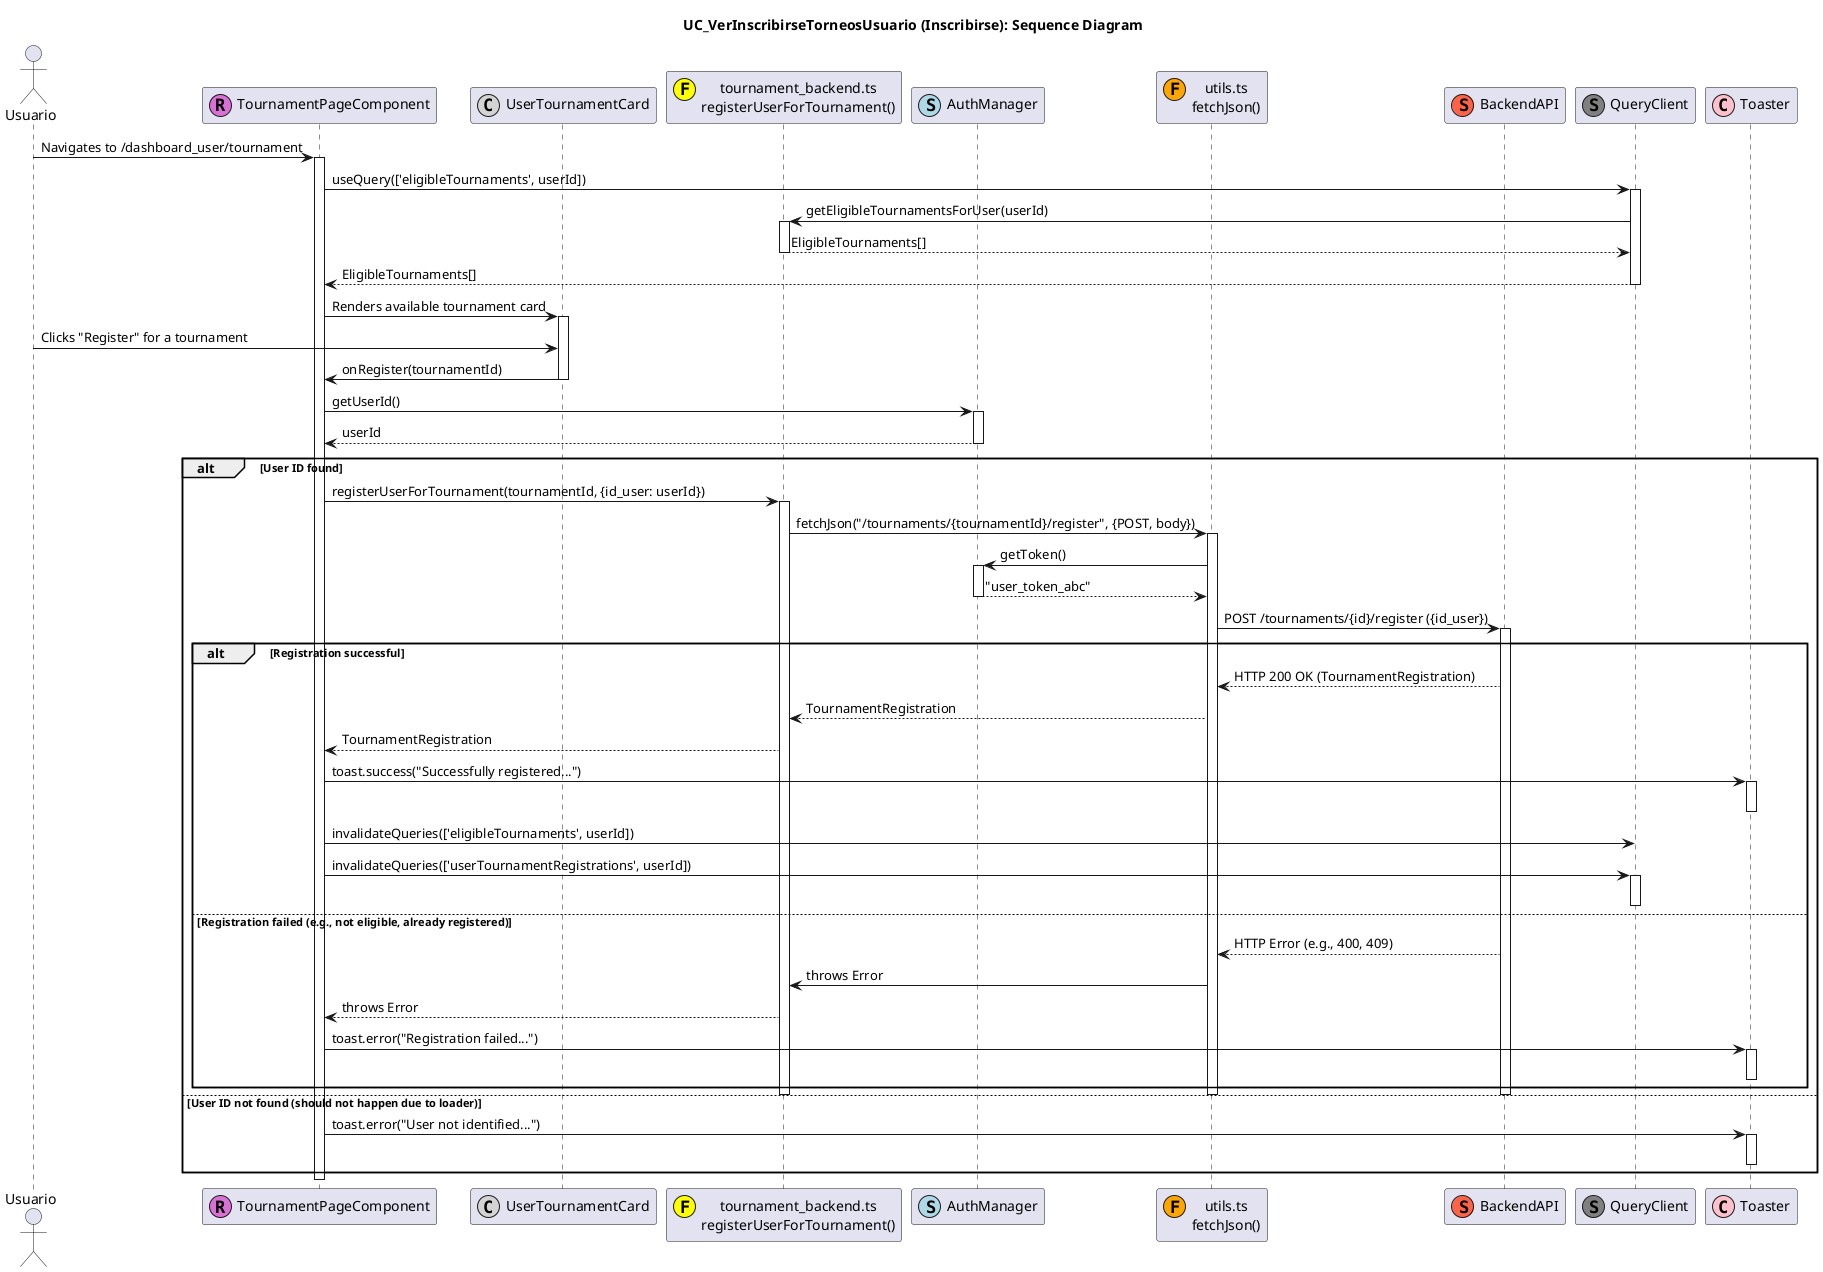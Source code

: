@startuml
title UC_VerInscribirseTorneosUsuario (Inscribirse): Sequence Diagram

actor "Usuario" as User
participant "TournamentPageComponent" as TournamentPage <<(R,orchid)>>
participant "UserTournamentCard" as TournamentCard <<(C,lightgrey)>>
participant "tournament_backend.ts\nregisterUserForTournament()" as TournamentBackend <<(F,yellow)>>
participant "AuthManager" as AuthMgr <<(S,lightblue)>>
participant "utils.ts\nfetchJson()" as FetchUtil <<(F,orange)>>
participant "BackendAPI" as API <<(S,tomato)>>
participant "QueryClient" as QueryClient <<(S,grey)>>
participant "Toaster" as Toaster <<(C,pink)>>

User -> TournamentPage : Navigates to /dashboard_user/tournament
activate TournamentPage
TournamentPage -> QueryClient : useQuery(['eligibleTournaments', userId])
activate QueryClient
QueryClient -> TournamentBackend : getEligibleTournamentsForUser(userId)
activate TournamentBackend
' ... fetchJson -> API ... '
TournamentBackend --> QueryClient : EligibleTournaments[]
deactivate TournamentBackend
QueryClient --> TournamentPage : EligibleTournaments[]
deactivate QueryClient

TournamentPage -> TournamentCard : Renders available tournament card
activate TournamentCard

User -> TournamentCard : Clicks "Register" for a tournament
TournamentCard -> TournamentPage : onRegister(tournamentId)
deactivate TournamentCard

TournamentPage -> AuthMgr : getUserId()
activate AuthMgr
AuthMgr --> TournamentPage : userId
deactivate AuthMgr

alt User ID found
  TournamentPage -> TournamentBackend : registerUserForTournament(tournamentId, {id_user: userId})
  activate TournamentBackend
  TournamentBackend -> FetchUtil : fetchJson("/tournaments/{tournamentId}/register", {POST, body})
  activate FetchUtil
  FetchUtil -> AuthMgr : getToken()
  activate AuthMgr
  AuthMgr --> FetchUtil : "user_token_abc"
  deactivate AuthMgr
  FetchUtil -> API : POST /tournaments/{id}/register ({id_user})
  activate API
  alt Registration successful
    API --> FetchUtil : HTTP 200 OK (TournamentRegistration)
    FetchUtil --> TournamentBackend : TournamentRegistration
    TournamentBackend --> TournamentPage : TournamentRegistration

    TournamentPage -> Toaster : toast.success("Successfully registered...")
    activate Toaster
    deactivate Toaster

    TournamentPage -> QueryClient : invalidateQueries(['eligibleTournaments', userId])
    TournamentPage -> QueryClient : invalidateQueries(['userTournamentRegistrations', userId])
    activate QueryClient
    deactivate QueryClient
  else Registration failed (e.g., not eligible, already registered)
    API --> FetchUtil : HTTP Error (e.g., 400, 409)
    FetchUtil -> TournamentBackend : throws Error
    TournamentBackend --> TournamentPage : throws Error
    TournamentPage -> Toaster : toast.error("Registration failed...")
    activate Toaster
    deactivate Toaster
  end
  deactivate API
  deactivate FetchUtil
  deactivate TournamentBackend
else User ID not found (should not happen due to loader)
  TournamentPage -> Toaster : toast.error("User not identified...")
  activate Toaster
  deactivate Toaster
end
deactivate TournamentPage
@enduml